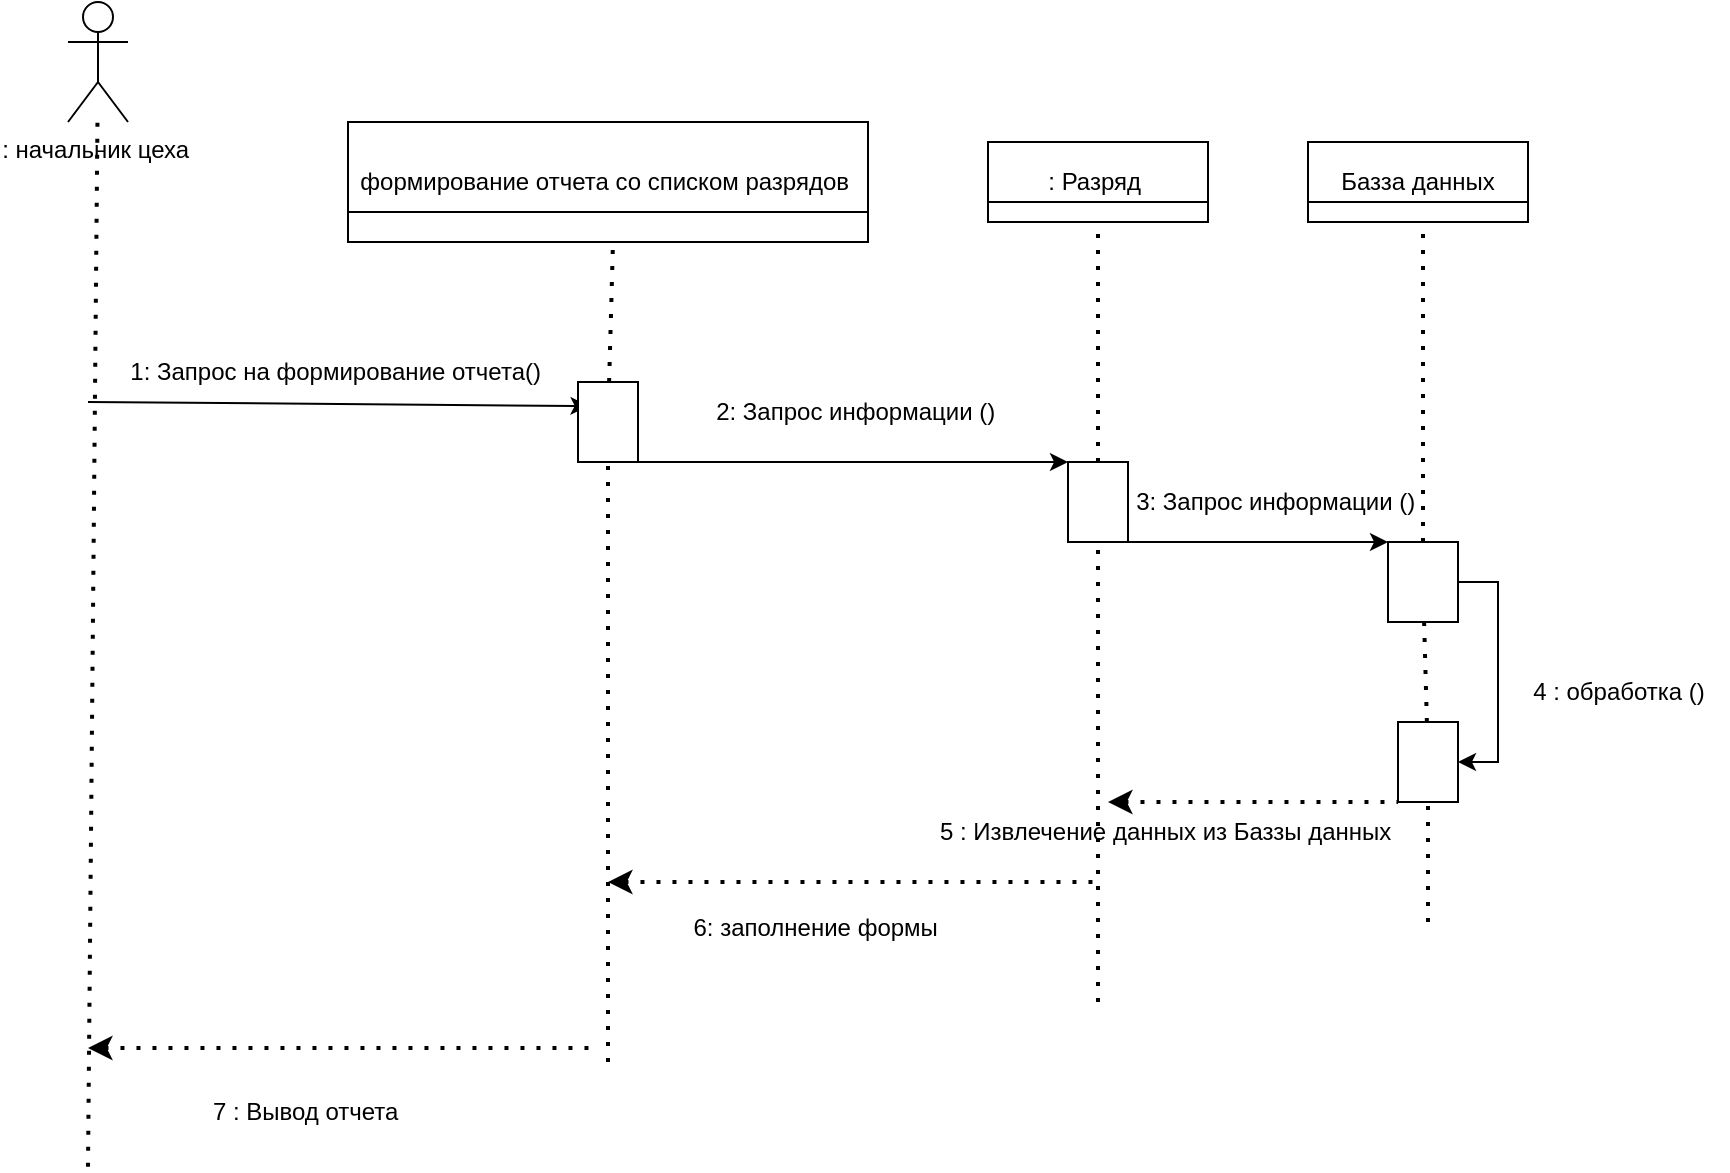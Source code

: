 <mxfile version="21.8.0" type="github">
  <diagram name="Страница — 1" id="2-5jMEcXyABA7YPatudC">
    <mxGraphModel dx="1044" dy="645" grid="1" gridSize="10" guides="1" tooltips="1" connect="1" arrows="1" fold="1" page="1" pageScale="1" pageWidth="827" pageHeight="1169" math="0" shadow="0">
      <root>
        <mxCell id="0" />
        <mxCell id="1" parent="0" />
        <mxCell id="h6mwGvEFD_0hKBPChScZ-1" value=": начальник цеха&amp;nbsp;&lt;br&gt;" style="shape=umlActor;verticalLabelPosition=bottom;verticalAlign=top;html=1;outlineConnect=0;" vertex="1" parent="1">
          <mxGeometry x="70" y="60" width="30" height="60" as="geometry" />
        </mxCell>
        <mxCell id="h6mwGvEFD_0hKBPChScZ-4" value="" style="endArrow=none;dashed=1;html=1;dashPattern=1 3;strokeWidth=2;rounded=0;" edge="1" parent="1" target="h6mwGvEFD_0hKBPChScZ-1">
          <mxGeometry width="50" height="50" relative="1" as="geometry">
            <mxPoint x="80" y="642.353" as="sourcePoint" />
            <mxPoint x="110" y="180" as="targetPoint" />
          </mxGeometry>
        </mxCell>
        <mxCell id="h6mwGvEFD_0hKBPChScZ-5" value="формирование отчета со списком разрядов&amp;nbsp;" style="rounded=0;whiteSpace=wrap;html=1;" vertex="1" parent="1">
          <mxGeometry x="210" y="120" width="260" height="60" as="geometry" />
        </mxCell>
        <mxCell id="h6mwGvEFD_0hKBPChScZ-6" value="" style="endArrow=none;dashed=1;html=1;dashPattern=1 3;strokeWidth=2;rounded=0;" edge="1" parent="1" source="h6mwGvEFD_0hKBPChScZ-10">
          <mxGeometry width="50" height="50" relative="1" as="geometry">
            <mxPoint x="338" y="500" as="sourcePoint" />
            <mxPoint x="342.5" y="180" as="targetPoint" />
          </mxGeometry>
        </mxCell>
        <mxCell id="h6mwGvEFD_0hKBPChScZ-7" value="" style="endArrow=classic;html=1;rounded=0;entryX=1.022;entryY=1.067;entryDx=0;entryDy=0;entryPerimeter=0;" edge="1" parent="1" target="h6mwGvEFD_0hKBPChScZ-8">
          <mxGeometry width="50" height="50" relative="1" as="geometry">
            <mxPoint x="80" y="260" as="sourcePoint" />
            <mxPoint x="340" y="260" as="targetPoint" />
          </mxGeometry>
        </mxCell>
        <mxCell id="h6mwGvEFD_0hKBPChScZ-8" value="1: Запрос на формирование отчета()&amp;nbsp;" style="text;html=1;align=center;verticalAlign=middle;resizable=0;points=[];autosize=1;strokeColor=none;fillColor=none;" vertex="1" parent="1">
          <mxGeometry x="85" y="230" width="240" height="30" as="geometry" />
        </mxCell>
        <mxCell id="h6mwGvEFD_0hKBPChScZ-9" value="" style="endArrow=none;html=1;rounded=0;entryX=1;entryY=0.75;entryDx=0;entryDy=0;exitX=0;exitY=0.75;exitDx=0;exitDy=0;" edge="1" parent="1" source="h6mwGvEFD_0hKBPChScZ-5" target="h6mwGvEFD_0hKBPChScZ-5">
          <mxGeometry width="50" height="50" relative="1" as="geometry">
            <mxPoint x="180" y="220" as="sourcePoint" />
            <mxPoint x="230" y="170" as="targetPoint" />
          </mxGeometry>
        </mxCell>
        <mxCell id="h6mwGvEFD_0hKBPChScZ-11" value="" style="endArrow=none;dashed=1;html=1;dashPattern=1 3;strokeWidth=2;rounded=0;" edge="1" parent="1" target="h6mwGvEFD_0hKBPChScZ-10">
          <mxGeometry width="50" height="50" relative="1" as="geometry">
            <mxPoint x="340" y="590" as="sourcePoint" />
            <mxPoint x="342.5" y="180" as="targetPoint" />
          </mxGeometry>
        </mxCell>
        <mxCell id="h6mwGvEFD_0hKBPChScZ-10" value="" style="rounded=0;whiteSpace=wrap;html=1;" vertex="1" parent="1">
          <mxGeometry x="325" y="250" width="30" height="40" as="geometry" />
        </mxCell>
        <mxCell id="h6mwGvEFD_0hKBPChScZ-12" value=": Разряд&amp;nbsp;" style="rounded=0;whiteSpace=wrap;html=1;" vertex="1" parent="1">
          <mxGeometry x="530" y="130" width="110" height="40" as="geometry" />
        </mxCell>
        <mxCell id="h6mwGvEFD_0hKBPChScZ-13" value="" style="endArrow=none;html=1;rounded=0;entryX=1;entryY=0.75;entryDx=0;entryDy=0;exitX=0;exitY=0.75;exitDx=0;exitDy=0;" edge="1" parent="1" source="h6mwGvEFD_0hKBPChScZ-12" target="h6mwGvEFD_0hKBPChScZ-12">
          <mxGeometry width="50" height="50" relative="1" as="geometry">
            <mxPoint x="400" y="320" as="sourcePoint" />
            <mxPoint x="450" y="270" as="targetPoint" />
          </mxGeometry>
        </mxCell>
        <mxCell id="h6mwGvEFD_0hKBPChScZ-14" value="2: Запрос информации ()&amp;nbsp;" style="text;html=1;align=center;verticalAlign=middle;resizable=0;points=[];autosize=1;strokeColor=none;fillColor=none;" vertex="1" parent="1">
          <mxGeometry x="380" y="250" width="170" height="30" as="geometry" />
        </mxCell>
        <mxCell id="h6mwGvEFD_0hKBPChScZ-15" value="" style="endArrow=none;dashed=1;html=1;dashPattern=1 3;strokeWidth=2;rounded=0;entryX=0.5;entryY=1;entryDx=0;entryDy=0;" edge="1" parent="1" source="h6mwGvEFD_0hKBPChScZ-20" target="h6mwGvEFD_0hKBPChScZ-12">
          <mxGeometry width="50" height="50" relative="1" as="geometry">
            <mxPoint x="600" y="510" as="sourcePoint" />
            <mxPoint x="605" y="160" as="targetPoint" />
          </mxGeometry>
        </mxCell>
        <mxCell id="h6mwGvEFD_0hKBPChScZ-16" value="" style="endArrow=classic;html=1;rounded=0;exitX=1;exitY=1;exitDx=0;exitDy=0;entryX=0;entryY=0;entryDx=0;entryDy=0;" edge="1" parent="1" source="h6mwGvEFD_0hKBPChScZ-10" target="h6mwGvEFD_0hKBPChScZ-20">
          <mxGeometry width="50" height="50" relative="1" as="geometry">
            <mxPoint x="450" y="380" as="sourcePoint" />
            <mxPoint x="600" y="290" as="targetPoint" />
          </mxGeometry>
        </mxCell>
        <mxCell id="h6mwGvEFD_0hKBPChScZ-17" value="Базза данных" style="rounded=0;whiteSpace=wrap;html=1;" vertex="1" parent="1">
          <mxGeometry x="690" y="130" width="110" height="40" as="geometry" />
        </mxCell>
        <mxCell id="h6mwGvEFD_0hKBPChScZ-18" value="" style="endArrow=none;html=1;rounded=0;entryX=1;entryY=0.75;entryDx=0;entryDy=0;exitX=0;exitY=0.75;exitDx=0;exitDy=0;" edge="1" parent="1" source="h6mwGvEFD_0hKBPChScZ-17" target="h6mwGvEFD_0hKBPChScZ-17">
          <mxGeometry width="50" height="50" relative="1" as="geometry">
            <mxPoint x="560" y="170" as="sourcePoint" />
            <mxPoint x="670" y="170" as="targetPoint" />
            <Array as="points" />
          </mxGeometry>
        </mxCell>
        <mxCell id="h6mwGvEFD_0hKBPChScZ-19" value="" style="endArrow=none;dashed=1;html=1;dashPattern=1 3;strokeWidth=2;rounded=0;" edge="1" parent="1" source="h6mwGvEFD_0hKBPChScZ-24">
          <mxGeometry width="50" height="50" relative="1" as="geometry">
            <mxPoint x="750" y="520" as="sourcePoint" />
            <mxPoint x="747.5" y="170" as="targetPoint" />
          </mxGeometry>
        </mxCell>
        <mxCell id="h6mwGvEFD_0hKBPChScZ-21" value="" style="endArrow=none;dashed=1;html=1;dashPattern=1 3;strokeWidth=2;rounded=0;" edge="1" parent="1" target="h6mwGvEFD_0hKBPChScZ-20">
          <mxGeometry width="50" height="50" relative="1" as="geometry">
            <mxPoint x="585" y="560" as="sourcePoint" />
            <mxPoint x="605" y="160" as="targetPoint" />
          </mxGeometry>
        </mxCell>
        <mxCell id="h6mwGvEFD_0hKBPChScZ-20" value="" style="rounded=0;whiteSpace=wrap;html=1;" vertex="1" parent="1">
          <mxGeometry x="570" y="290" width="30" height="40" as="geometry" />
        </mxCell>
        <mxCell id="h6mwGvEFD_0hKBPChScZ-22" value="" style="endArrow=classic;html=1;rounded=0;exitX=1;exitY=1;exitDx=0;exitDy=0;entryX=0;entryY=1;entryDx=0;entryDy=0;" edge="1" parent="1" target="h6mwGvEFD_0hKBPChScZ-24">
          <mxGeometry width="50" height="50" relative="1" as="geometry">
            <mxPoint x="570" y="330" as="sourcePoint" />
            <mxPoint x="740" y="330" as="targetPoint" />
          </mxGeometry>
        </mxCell>
        <mxCell id="h6mwGvEFD_0hKBPChScZ-23" value="3: Запрос информации ()&amp;nbsp;" style="text;html=1;align=center;verticalAlign=middle;resizable=0;points=[];autosize=1;strokeColor=none;fillColor=none;" vertex="1" parent="1">
          <mxGeometry x="590" y="295" width="170" height="30" as="geometry" />
        </mxCell>
        <mxCell id="h6mwGvEFD_0hKBPChScZ-26" value="" style="endArrow=none;dashed=1;html=1;dashPattern=1 3;strokeWidth=2;rounded=0;" edge="1" parent="1" target="h6mwGvEFD_0hKBPChScZ-25">
          <mxGeometry width="50" height="50" relative="1" as="geometry">
            <mxPoint x="750" y="520" as="sourcePoint" />
            <mxPoint x="747.5" y="170" as="targetPoint" />
          </mxGeometry>
        </mxCell>
        <mxCell id="h6mwGvEFD_0hKBPChScZ-25" value="" style="rounded=0;whiteSpace=wrap;html=1;" vertex="1" parent="1">
          <mxGeometry x="735" y="420" width="30" height="40" as="geometry" />
        </mxCell>
        <mxCell id="h6mwGvEFD_0hKBPChScZ-27" value="" style="endArrow=none;dashed=1;html=1;dashPattern=1 3;strokeWidth=2;rounded=0;" edge="1" parent="1" source="h6mwGvEFD_0hKBPChScZ-25" target="h6mwGvEFD_0hKBPChScZ-24">
          <mxGeometry width="50" height="50" relative="1" as="geometry">
            <mxPoint x="745" y="420" as="sourcePoint" />
            <mxPoint x="747.5" y="170" as="targetPoint" />
          </mxGeometry>
        </mxCell>
        <mxCell id="h6mwGvEFD_0hKBPChScZ-28" style="edgeStyle=orthogonalEdgeStyle;rounded=0;orthogonalLoop=1;jettySize=auto;html=1;exitX=0.5;exitY=0;exitDx=0;exitDy=0;entryX=1;entryY=0.5;entryDx=0;entryDy=0;" edge="1" parent="1" source="h6mwGvEFD_0hKBPChScZ-24" target="h6mwGvEFD_0hKBPChScZ-25">
          <mxGeometry relative="1" as="geometry" />
        </mxCell>
        <mxCell id="h6mwGvEFD_0hKBPChScZ-24" value="" style="rounded=0;whiteSpace=wrap;html=1;direction=south;" vertex="1" parent="1">
          <mxGeometry x="730" y="330" width="35" height="40" as="geometry" />
        </mxCell>
        <mxCell id="h6mwGvEFD_0hKBPChScZ-29" value="4 : обработка ()" style="text;html=1;align=center;verticalAlign=middle;resizable=0;points=[];autosize=1;strokeColor=none;fillColor=none;" vertex="1" parent="1">
          <mxGeometry x="790" y="390" width="110" height="30" as="geometry" />
        </mxCell>
        <mxCell id="h6mwGvEFD_0hKBPChScZ-30" value="" style="endArrow=none;dashed=1;html=1;dashPattern=1 3;strokeWidth=2;rounded=0;entryX=0;entryY=1;entryDx=0;entryDy=0;startArrow=classic;startFill=1;" edge="1" parent="1" target="h6mwGvEFD_0hKBPChScZ-25">
          <mxGeometry width="50" height="50" relative="1" as="geometry">
            <mxPoint x="590" y="460" as="sourcePoint" />
            <mxPoint x="410" y="220" as="targetPoint" />
          </mxGeometry>
        </mxCell>
        <mxCell id="h6mwGvEFD_0hKBPChScZ-31" value="5 : Извлечение данных из Баззы данных&amp;nbsp;" style="text;html=1;align=center;verticalAlign=middle;resizable=0;points=[];autosize=1;strokeColor=none;fillColor=none;" vertex="1" parent="1">
          <mxGeometry x="490" y="460" width="260" height="30" as="geometry" />
        </mxCell>
        <mxCell id="h6mwGvEFD_0hKBPChScZ-32" value="" style="endArrow=none;dashed=1;html=1;dashPattern=1 3;strokeWidth=2;rounded=0;entryX=0;entryY=1;entryDx=0;entryDy=0;startArrow=classic;startFill=1;" edge="1" parent="1">
          <mxGeometry width="50" height="50" relative="1" as="geometry">
            <mxPoint x="340" y="500" as="sourcePoint" />
            <mxPoint x="585" y="500" as="targetPoint" />
          </mxGeometry>
        </mxCell>
        <mxCell id="h6mwGvEFD_0hKBPChScZ-33" value="6: заполнение формы&amp;nbsp;" style="text;html=1;align=center;verticalAlign=middle;resizable=0;points=[];autosize=1;strokeColor=none;fillColor=none;" vertex="1" parent="1">
          <mxGeometry x="370" y="508" width="150" height="30" as="geometry" />
        </mxCell>
        <mxCell id="h6mwGvEFD_0hKBPChScZ-34" value="" style="endArrow=none;dashed=1;html=1;dashPattern=1 3;strokeWidth=2;rounded=0;entryX=0;entryY=1;entryDx=0;entryDy=0;startArrow=classic;startFill=1;" edge="1" parent="1">
          <mxGeometry width="50" height="50" relative="1" as="geometry">
            <mxPoint x="80" y="583" as="sourcePoint" />
            <mxPoint x="335" y="583" as="targetPoint" />
          </mxGeometry>
        </mxCell>
        <mxCell id="h6mwGvEFD_0hKBPChScZ-35" value="7 : Вывод отчета&amp;nbsp;" style="text;html=1;align=center;verticalAlign=middle;resizable=0;points=[];autosize=1;strokeColor=none;fillColor=none;" vertex="1" parent="1">
          <mxGeometry x="130" y="600" width="120" height="30" as="geometry" />
        </mxCell>
      </root>
    </mxGraphModel>
  </diagram>
</mxfile>
